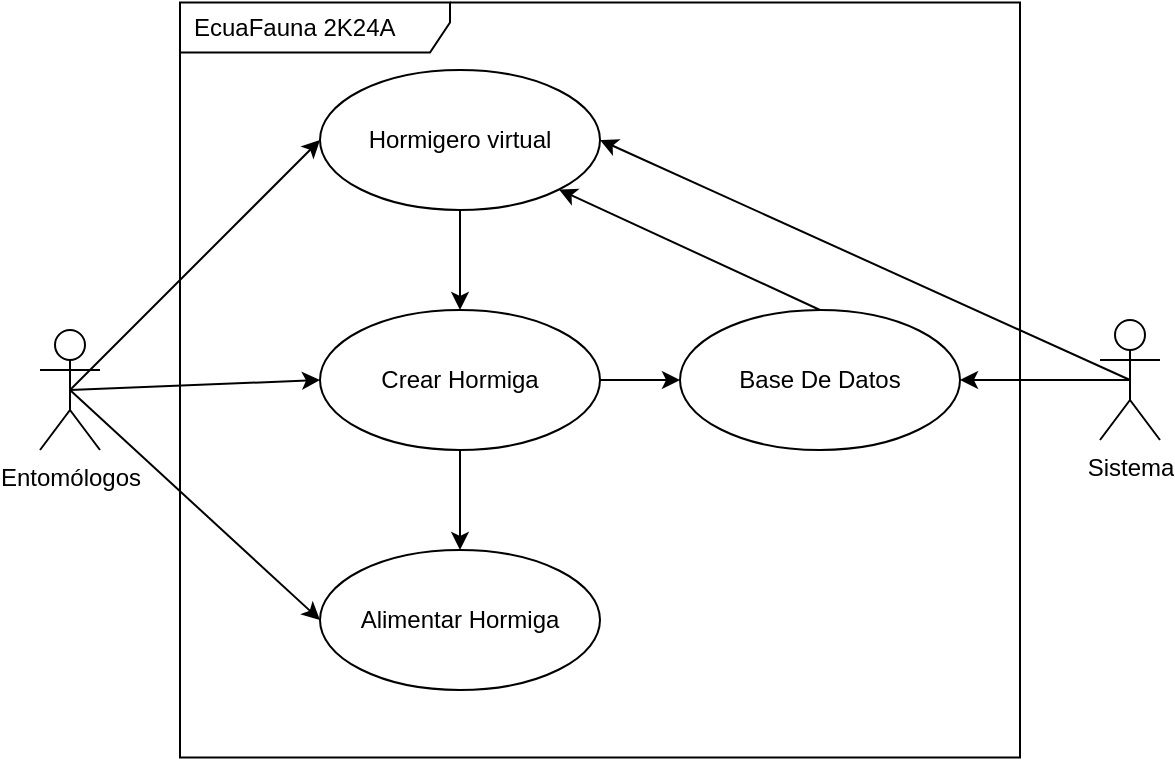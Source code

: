 <mxfile>
    <diagram id="fqdXpyFihXzrQkUEk1e0" name="Page-1">
        <mxGraphModel dx="992" dy="611" grid="1" gridSize="10" guides="1" tooltips="1" connect="1" arrows="1" fold="1" page="1" pageScale="1" pageWidth="827" pageHeight="1169" math="0" shadow="0">
            <root>
                <mxCell id="0"/>
                <mxCell id="1" parent="0"/>
                <mxCell id="70" style="edgeStyle=none;html=1;exitX=0.5;exitY=0.5;exitDx=0;exitDy=0;exitPerimeter=0;entryX=0;entryY=0.5;entryDx=0;entryDy=0;" parent="1" source="59" target="63" edge="1">
                    <mxGeometry relative="1" as="geometry">
                        <mxPoint x="90" y="110" as="targetPoint"/>
                    </mxGeometry>
                </mxCell>
                <mxCell id="85" style="edgeStyle=none;html=1;exitX=0.5;exitY=0.5;exitDx=0;exitDy=0;exitPerimeter=0;entryX=0;entryY=0.5;entryDx=0;entryDy=0;" parent="1" source="59" target="60" edge="1">
                    <mxGeometry relative="1" as="geometry"/>
                </mxCell>
                <mxCell id="86" style="edgeStyle=none;html=1;exitX=0.5;exitY=0.5;exitDx=0;exitDy=0;exitPerimeter=0;entryX=0;entryY=0.5;entryDx=0;entryDy=0;" parent="1" source="59" target="61" edge="1">
                    <mxGeometry relative="1" as="geometry"/>
                </mxCell>
                <mxCell id="59" value="Entomólogos" style="shape=umlActor;verticalLabelPosition=bottom;verticalAlign=top;html=1;" parent="1" vertex="1">
                    <mxGeometry x="50" y="220" width="30" height="60" as="geometry"/>
                </mxCell>
                <mxCell id="60" value="Alimentar Hormiga" style="ellipse;whiteSpace=wrap;html=1;" parent="1" vertex="1">
                    <mxGeometry x="190" y="330" width="140" height="70" as="geometry"/>
                </mxCell>
                <mxCell id="88" style="edgeStyle=none;html=1;exitX=1;exitY=0.5;exitDx=0;exitDy=0;entryX=0;entryY=0.5;entryDx=0;entryDy=0;" parent="1" source="61" target="62" edge="1">
                    <mxGeometry relative="1" as="geometry"/>
                </mxCell>
                <mxCell id="90" style="edgeStyle=none;html=1;exitX=0.5;exitY=1;exitDx=0;exitDy=0;entryX=0.5;entryY=0;entryDx=0;entryDy=0;" parent="1" source="61" target="60" edge="1">
                    <mxGeometry relative="1" as="geometry"/>
                </mxCell>
                <mxCell id="61" value="Crear Hormiga" style="ellipse;whiteSpace=wrap;html=1;" parent="1" vertex="1">
                    <mxGeometry x="190" y="210" width="140" height="70" as="geometry"/>
                </mxCell>
                <mxCell id="92" style="edgeStyle=none;html=1;exitX=0.5;exitY=0;exitDx=0;exitDy=0;entryX=1;entryY=1;entryDx=0;entryDy=0;" edge="1" parent="1" source="62" target="63">
                    <mxGeometry relative="1" as="geometry"/>
                </mxCell>
                <mxCell id="62" value="Base De Datos" style="ellipse;whiteSpace=wrap;html=1;" parent="1" vertex="1">
                    <mxGeometry x="370" y="210" width="140" height="70" as="geometry"/>
                </mxCell>
                <mxCell id="89" style="edgeStyle=none;html=1;exitX=0.5;exitY=1;exitDx=0;exitDy=0;entryX=0.5;entryY=0;entryDx=0;entryDy=0;" parent="1" source="63" target="61" edge="1">
                    <mxGeometry relative="1" as="geometry"/>
                </mxCell>
                <mxCell id="63" value="Hormigero virtual" style="ellipse;whiteSpace=wrap;html=1;" parent="1" vertex="1">
                    <mxGeometry x="190" y="90" width="140" height="70" as="geometry"/>
                </mxCell>
                <mxCell id="74" style="edgeStyle=none;html=1;exitX=0.5;exitY=0.5;exitDx=0;exitDy=0;exitPerimeter=0;entryX=1;entryY=0.5;entryDx=0;entryDy=0;" parent="1" source="64" target="62" edge="1">
                    <mxGeometry relative="1" as="geometry"/>
                </mxCell>
                <mxCell id="91" style="edgeStyle=none;html=1;exitX=0.5;exitY=0.5;exitDx=0;exitDy=0;exitPerimeter=0;entryX=1;entryY=0.5;entryDx=0;entryDy=0;" edge="1" parent="1" source="64" target="63">
                    <mxGeometry relative="1" as="geometry"/>
                </mxCell>
                <mxCell id="64" value="Sistema" style="shape=umlActor;verticalLabelPosition=bottom;verticalAlign=top;html=1;" parent="1" vertex="1">
                    <mxGeometry x="580" y="215" width="30" height="60" as="geometry"/>
                </mxCell>
                <mxCell id="69" value="EcuaFauna 2K24A" style="shape=umlFrame;whiteSpace=wrap;html=1;width=135;height=25;boundedLbl=1;verticalAlign=middle;align=left;spacingLeft=5;" parent="1" vertex="1">
                    <mxGeometry x="120" y="56.25" width="420" height="377.5" as="geometry"/>
                </mxCell>
            </root>
        </mxGraphModel>
    </diagram>
</mxfile>